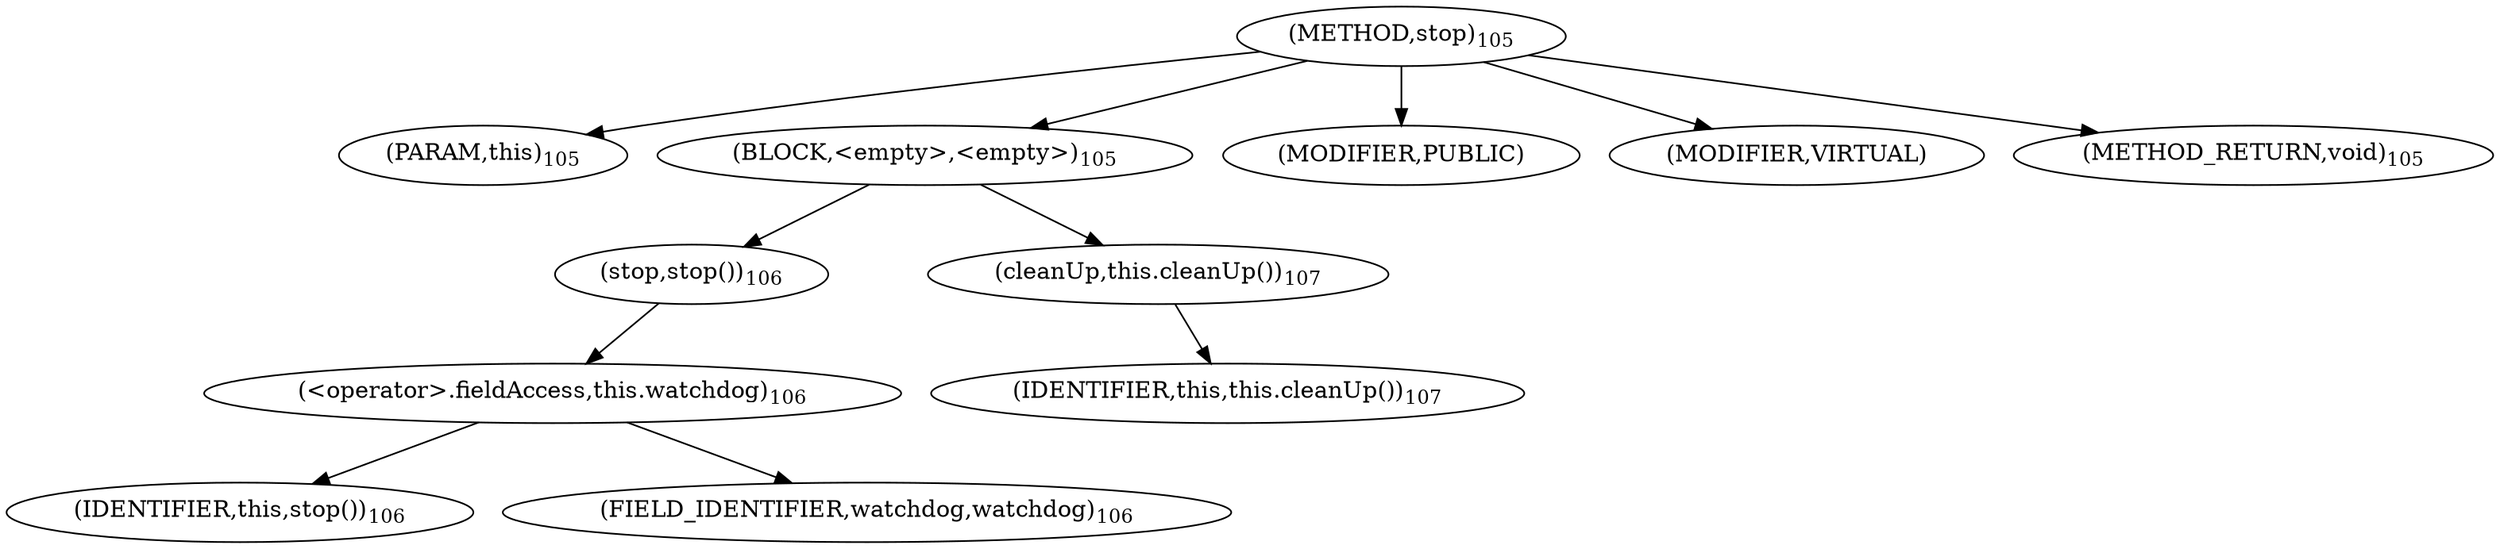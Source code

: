 digraph "stop" {  
"150" [label = <(METHOD,stop)<SUB>105</SUB>> ]
"14" [label = <(PARAM,this)<SUB>105</SUB>> ]
"151" [label = <(BLOCK,&lt;empty&gt;,&lt;empty&gt;)<SUB>105</SUB>> ]
"152" [label = <(stop,stop())<SUB>106</SUB>> ]
"153" [label = <(&lt;operator&gt;.fieldAccess,this.watchdog)<SUB>106</SUB>> ]
"154" [label = <(IDENTIFIER,this,stop())<SUB>106</SUB>> ]
"155" [label = <(FIELD_IDENTIFIER,watchdog,watchdog)<SUB>106</SUB>> ]
"156" [label = <(cleanUp,this.cleanUp())<SUB>107</SUB>> ]
"13" [label = <(IDENTIFIER,this,this.cleanUp())<SUB>107</SUB>> ]
"157" [label = <(MODIFIER,PUBLIC)> ]
"158" [label = <(MODIFIER,VIRTUAL)> ]
"159" [label = <(METHOD_RETURN,void)<SUB>105</SUB>> ]
  "150" -> "14" 
  "150" -> "151" 
  "150" -> "157" 
  "150" -> "158" 
  "150" -> "159" 
  "151" -> "152" 
  "151" -> "156" 
  "152" -> "153" 
  "153" -> "154" 
  "153" -> "155" 
  "156" -> "13" 
}
